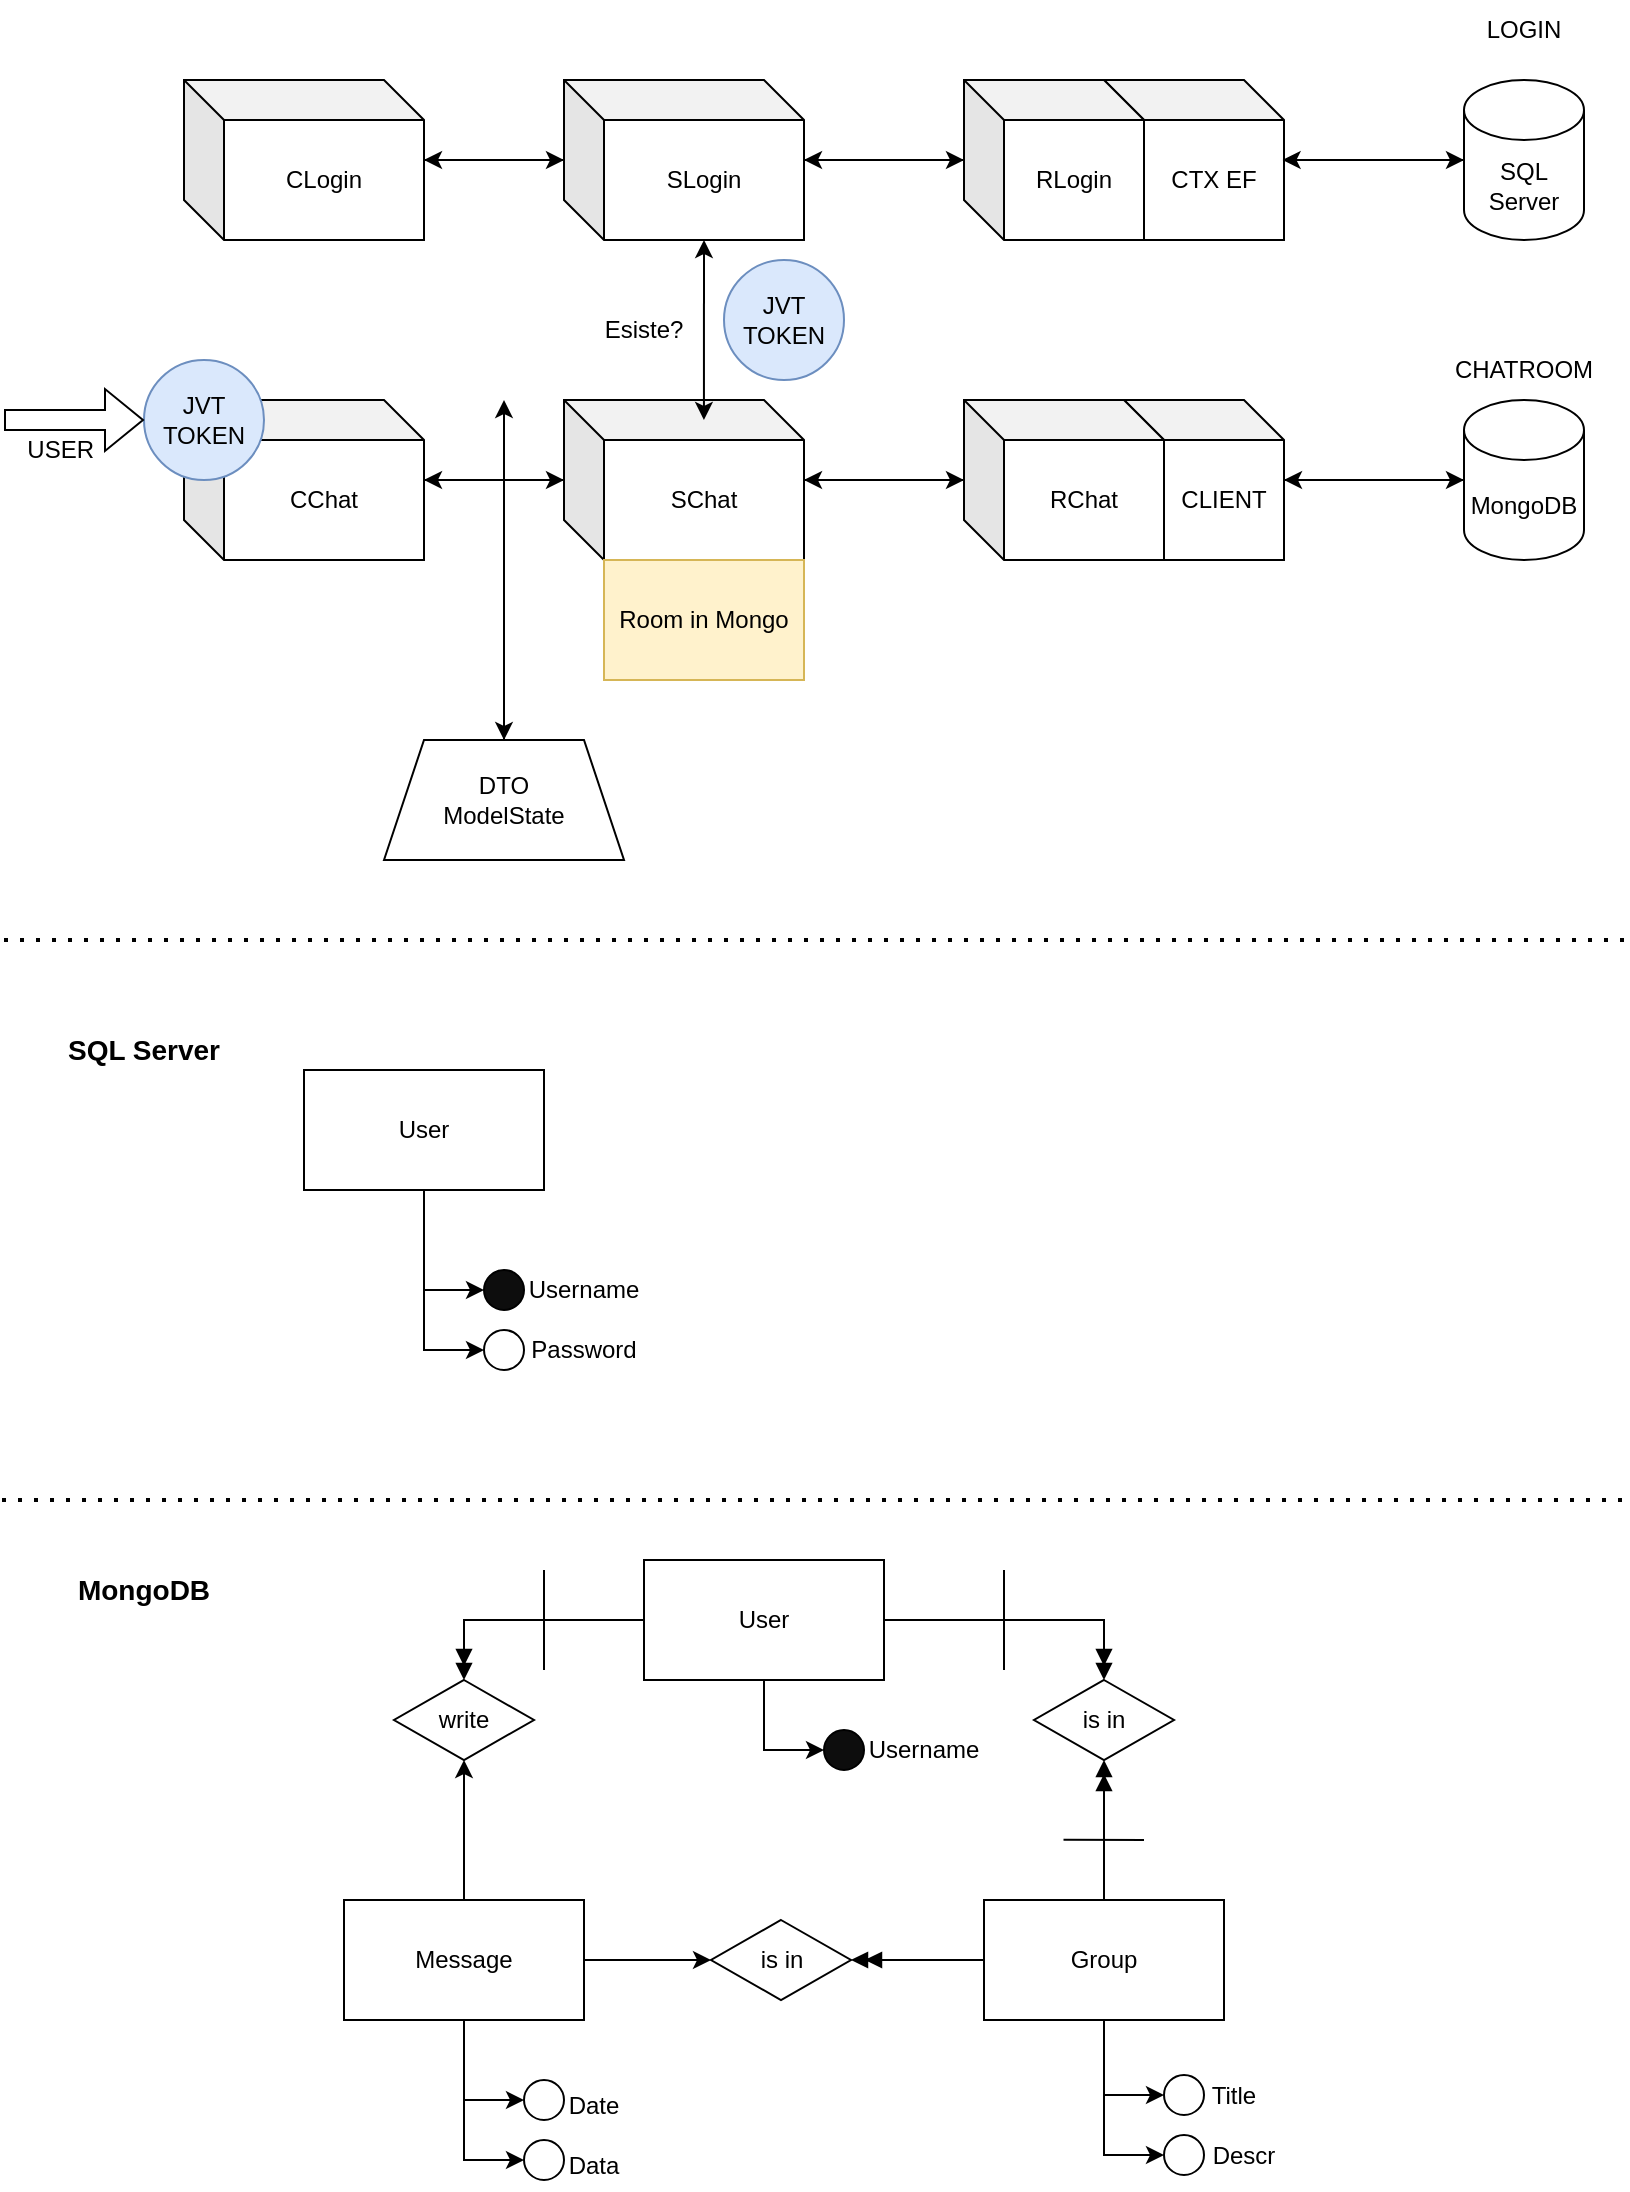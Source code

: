 <mxfile version="23.1.5" type="device">
  <diagram name="Pagina-1" id="ZVqXwxV6eX_yHdT_jrFr">
    <mxGraphModel dx="610" dy="376" grid="1" gridSize="10" guides="1" tooltips="1" connect="1" arrows="1" fold="1" page="1" pageScale="1" pageWidth="827" pageHeight="1169" math="0" shadow="0">
      <root>
        <mxCell id="0" />
        <mxCell id="1" parent="0" />
        <mxCell id="5oXmgEn8arqMIcCC4W9q-24" value="CLIENT" style="shape=cube;whiteSpace=wrap;html=1;boundedLbl=1;backgroundOutline=1;darkOpacity=0.05;darkOpacity2=0.1;" parent="1" vertex="1">
          <mxGeometry x="570" y="250" width="80" height="80" as="geometry" />
        </mxCell>
        <mxCell id="5oXmgEn8arqMIcCC4W9q-21" style="edgeStyle=orthogonalEdgeStyle;rounded=0;orthogonalLoop=1;jettySize=auto;html=1;" parent="1" source="5oXmgEn8arqMIcCC4W9q-19" target="5oXmgEn8arqMIcCC4W9q-5" edge="1">
          <mxGeometry relative="1" as="geometry" />
        </mxCell>
        <mxCell id="5oXmgEn8arqMIcCC4W9q-19" value="CTX EF" style="shape=cube;whiteSpace=wrap;html=1;boundedLbl=1;backgroundOutline=1;darkOpacity=0.05;darkOpacity2=0.1;" parent="1" vertex="1">
          <mxGeometry x="560" y="90" width="90" height="80" as="geometry" />
        </mxCell>
        <mxCell id="5oXmgEn8arqMIcCC4W9q-13" style="edgeStyle=orthogonalEdgeStyle;rounded=0;orthogonalLoop=1;jettySize=auto;html=1;" parent="1" source="5oXmgEn8arqMIcCC4W9q-1" target="5oXmgEn8arqMIcCC4W9q-2" edge="1">
          <mxGeometry relative="1" as="geometry" />
        </mxCell>
        <mxCell id="5oXmgEn8arqMIcCC4W9q-1" value="CLogin" style="shape=cube;whiteSpace=wrap;html=1;boundedLbl=1;backgroundOutline=1;darkOpacity=0.05;darkOpacity2=0.1;" parent="1" vertex="1">
          <mxGeometry x="100" y="90" width="120" height="80" as="geometry" />
        </mxCell>
        <mxCell id="5oXmgEn8arqMIcCC4W9q-11" style="edgeStyle=orthogonalEdgeStyle;rounded=0;orthogonalLoop=1;jettySize=auto;html=1;" parent="1" source="5oXmgEn8arqMIcCC4W9q-2" target="5oXmgEn8arqMIcCC4W9q-3" edge="1">
          <mxGeometry relative="1" as="geometry" />
        </mxCell>
        <mxCell id="5oXmgEn8arqMIcCC4W9q-2" value="SLogin" style="shape=cube;whiteSpace=wrap;html=1;boundedLbl=1;backgroundOutline=1;darkOpacity=0.05;darkOpacity2=0.1;" parent="1" vertex="1">
          <mxGeometry x="290" y="90" width="120" height="80" as="geometry" />
        </mxCell>
        <mxCell id="5oXmgEn8arqMIcCC4W9q-12" style="edgeStyle=orthogonalEdgeStyle;rounded=0;orthogonalLoop=1;jettySize=auto;html=1;" parent="1" source="5oXmgEn8arqMIcCC4W9q-3" target="5oXmgEn8arqMIcCC4W9q-2" edge="1">
          <mxGeometry relative="1" as="geometry" />
        </mxCell>
        <mxCell id="5oXmgEn8arqMIcCC4W9q-3" value="RLogin" style="shape=cube;whiteSpace=wrap;html=1;boundedLbl=1;backgroundOutline=1;darkOpacity=0.05;darkOpacity2=0.1;" parent="1" vertex="1">
          <mxGeometry x="490" y="90" width="90" height="80" as="geometry" />
        </mxCell>
        <mxCell id="5oXmgEn8arqMIcCC4W9q-15" style="edgeStyle=orthogonalEdgeStyle;rounded=0;orthogonalLoop=1;jettySize=auto;html=1;" parent="1" source="5oXmgEn8arqMIcCC4W9q-4" target="5oXmgEn8arqMIcCC4W9q-6" edge="1">
          <mxGeometry relative="1" as="geometry" />
        </mxCell>
        <mxCell id="5oXmgEn8arqMIcCC4W9q-4" value="CChat" style="shape=cube;whiteSpace=wrap;html=1;boundedLbl=1;backgroundOutline=1;darkOpacity=0.05;darkOpacity2=0.1;" parent="1" vertex="1">
          <mxGeometry x="100" y="250" width="120" height="80" as="geometry" />
        </mxCell>
        <mxCell id="5oXmgEn8arqMIcCC4W9q-5" value="SQL Server" style="shape=cylinder3;whiteSpace=wrap;html=1;boundedLbl=1;backgroundOutline=1;size=15;" parent="1" vertex="1">
          <mxGeometry x="740" y="90" width="60" height="80" as="geometry" />
        </mxCell>
        <mxCell id="5oXmgEn8arqMIcCC4W9q-16" style="edgeStyle=orthogonalEdgeStyle;rounded=0;orthogonalLoop=1;jettySize=auto;html=1;" parent="1" source="5oXmgEn8arqMIcCC4W9q-6" target="5oXmgEn8arqMIcCC4W9q-4" edge="1">
          <mxGeometry relative="1" as="geometry" />
        </mxCell>
        <mxCell id="5oXmgEn8arqMIcCC4W9q-22" style="edgeStyle=orthogonalEdgeStyle;rounded=0;orthogonalLoop=1;jettySize=auto;html=1;" parent="1" source="5oXmgEn8arqMIcCC4W9q-6" target="5oXmgEn8arqMIcCC4W9q-7" edge="1">
          <mxGeometry relative="1" as="geometry" />
        </mxCell>
        <mxCell id="5oXmgEn8arqMIcCC4W9q-6" value="SChat" style="shape=cube;whiteSpace=wrap;html=1;boundedLbl=1;backgroundOutline=1;darkOpacity=0.05;darkOpacity2=0.1;" parent="1" vertex="1">
          <mxGeometry x="290" y="250" width="120" height="80" as="geometry" />
        </mxCell>
        <mxCell id="5oXmgEn8arqMIcCC4W9q-23" style="edgeStyle=orthogonalEdgeStyle;rounded=0;orthogonalLoop=1;jettySize=auto;html=1;" parent="1" source="5oXmgEn8arqMIcCC4W9q-7" target="5oXmgEn8arqMIcCC4W9q-6" edge="1">
          <mxGeometry relative="1" as="geometry" />
        </mxCell>
        <mxCell id="5oXmgEn8arqMIcCC4W9q-7" value="RChat" style="shape=cube;whiteSpace=wrap;html=1;boundedLbl=1;backgroundOutline=1;darkOpacity=0.05;darkOpacity2=0.1;" parent="1" vertex="1">
          <mxGeometry x="490" y="250" width="100" height="80" as="geometry" />
        </mxCell>
        <mxCell id="5oXmgEn8arqMIcCC4W9q-27" style="edgeStyle=orthogonalEdgeStyle;rounded=0;orthogonalLoop=1;jettySize=auto;html=1;" parent="1" source="5oXmgEn8arqMIcCC4W9q-8" target="5oXmgEn8arqMIcCC4W9q-24" edge="1">
          <mxGeometry relative="1" as="geometry" />
        </mxCell>
        <mxCell id="5oXmgEn8arqMIcCC4W9q-8" value="MongoDB" style="shape=cylinder3;whiteSpace=wrap;html=1;boundedLbl=1;backgroundOutline=1;size=15;" parent="1" vertex="1">
          <mxGeometry x="740" y="250" width="60" height="80" as="geometry" />
        </mxCell>
        <mxCell id="5oXmgEn8arqMIcCC4W9q-14" style="edgeStyle=orthogonalEdgeStyle;rounded=0;orthogonalLoop=1;jettySize=auto;html=1;entryX=1;entryY=0.5;entryDx=0;entryDy=0;entryPerimeter=0;" parent="1" source="5oXmgEn8arqMIcCC4W9q-2" target="5oXmgEn8arqMIcCC4W9q-1" edge="1">
          <mxGeometry relative="1" as="geometry">
            <mxPoint x="240" y="160" as="targetPoint" />
          </mxGeometry>
        </mxCell>
        <mxCell id="5oXmgEn8arqMIcCC4W9q-20" value="" style="edgeStyle=orthogonalEdgeStyle;rounded=0;orthogonalLoop=1;jettySize=auto;html=1;entryX=0.992;entryY=0.5;entryDx=0;entryDy=0;entryPerimeter=0;" parent="1" source="5oXmgEn8arqMIcCC4W9q-5" target="5oXmgEn8arqMIcCC4W9q-19" edge="1">
          <mxGeometry relative="1" as="geometry">
            <mxPoint x="740" y="130" as="sourcePoint" />
            <mxPoint x="569" y="130" as="targetPoint" />
          </mxGeometry>
        </mxCell>
        <mxCell id="5oXmgEn8arqMIcCC4W9q-26" style="edgeStyle=orthogonalEdgeStyle;rounded=0;orthogonalLoop=1;jettySize=auto;html=1;entryX=0;entryY=0.5;entryDx=0;entryDy=0;entryPerimeter=0;" parent="1" source="5oXmgEn8arqMIcCC4W9q-24" target="5oXmgEn8arqMIcCC4W9q-8" edge="1">
          <mxGeometry relative="1" as="geometry" />
        </mxCell>
        <mxCell id="5oXmgEn8arqMIcCC4W9q-31" value="Room&amp;nbsp;&lt;span style=&quot;background-color: initial;&quot;&gt;in Mongo&lt;/span&gt;" style="rounded=0;whiteSpace=wrap;html=1;fillColor=#fff2cc;strokeColor=#d6b656;" parent="1" vertex="1">
          <mxGeometry x="310" y="330" width="100" height="60" as="geometry" />
        </mxCell>
        <mxCell id="5oXmgEn8arqMIcCC4W9q-32" value="JVT TOKEN" style="ellipse;whiteSpace=wrap;html=1;aspect=fixed;fillColor=#dae8fc;strokeColor=#6c8ebf;" parent="1" vertex="1">
          <mxGeometry x="80" y="230" width="60" height="60" as="geometry" />
        </mxCell>
        <mxCell id="5oXmgEn8arqMIcCC4W9q-33" value="JVT TOKEN" style="ellipse;whiteSpace=wrap;html=1;aspect=fixed;fillColor=#dae8fc;strokeColor=#6c8ebf;" parent="1" vertex="1">
          <mxGeometry x="370" y="180" width="60" height="60" as="geometry" />
        </mxCell>
        <mxCell id="5oXmgEn8arqMIcCC4W9q-34" value="" style="endArrow=classic;startArrow=classic;html=1;rounded=0;entryX=0;entryY=0;entryDx=70;entryDy=80;entryPerimeter=0;exitX=0.583;exitY=0.125;exitDx=0;exitDy=0;exitPerimeter=0;" parent="1" source="5oXmgEn8arqMIcCC4W9q-6" target="5oXmgEn8arqMIcCC4W9q-2" edge="1">
          <mxGeometry width="50" height="50" relative="1" as="geometry">
            <mxPoint x="390" y="310" as="sourcePoint" />
            <mxPoint x="440" y="260" as="targetPoint" />
          </mxGeometry>
        </mxCell>
        <mxCell id="5oXmgEn8arqMIcCC4W9q-35" value="Esiste?" style="text;html=1;align=center;verticalAlign=middle;whiteSpace=wrap;rounded=0;" parent="1" vertex="1">
          <mxGeometry x="300" y="200" width="60" height="30" as="geometry" />
        </mxCell>
        <mxCell id="5oXmgEn8arqMIcCC4W9q-36" value="" style="shape=flexArrow;endArrow=classic;html=1;rounded=0;" parent="1" edge="1">
          <mxGeometry width="50" height="50" relative="1" as="geometry">
            <mxPoint x="10" y="260" as="sourcePoint" />
            <mxPoint x="80" y="260" as="targetPoint" />
          </mxGeometry>
        </mxCell>
        <mxCell id="5oXmgEn8arqMIcCC4W9q-37" value="USER&amp;nbsp;" style="text;html=1;align=center;verticalAlign=middle;whiteSpace=wrap;rounded=0;" parent="1" vertex="1">
          <mxGeometry x="10" y="260" width="60" height="30" as="geometry" />
        </mxCell>
        <mxCell id="5oXmgEn8arqMIcCC4W9q-43" value="" style="endArrow=classic;html=1;rounded=0;" parent="1" edge="1">
          <mxGeometry width="50" height="50" relative="1" as="geometry">
            <mxPoint x="260" y="260" as="sourcePoint" />
            <mxPoint x="260" y="420" as="targetPoint" />
          </mxGeometry>
        </mxCell>
        <mxCell id="5oXmgEn8arqMIcCC4W9q-45" style="edgeStyle=orthogonalEdgeStyle;rounded=0;orthogonalLoop=1;jettySize=auto;html=1;" parent="1" source="5oXmgEn8arqMIcCC4W9q-44" edge="1">
          <mxGeometry relative="1" as="geometry">
            <mxPoint x="260" y="250" as="targetPoint" />
          </mxGeometry>
        </mxCell>
        <mxCell id="5oXmgEn8arqMIcCC4W9q-44" value="&lt;div&gt;DTO&lt;/div&gt;ModelState" style="shape=trapezoid;perimeter=trapezoidPerimeter;whiteSpace=wrap;html=1;fixedSize=1;" parent="1" vertex="1">
          <mxGeometry x="200" y="420" width="120" height="60" as="geometry" />
        </mxCell>
        <mxCell id="n5h0NhVKHvGRv18xM5rK-1" value="" style="endArrow=none;dashed=1;html=1;dashPattern=1 3;strokeWidth=2;rounded=0;" edge="1" parent="1">
          <mxGeometry width="50" height="50" relative="1" as="geometry">
            <mxPoint x="10" y="520" as="sourcePoint" />
            <mxPoint x="820" y="520" as="targetPoint" />
          </mxGeometry>
        </mxCell>
        <mxCell id="n5h0NhVKHvGRv18xM5rK-7" style="edgeStyle=orthogonalEdgeStyle;rounded=0;orthogonalLoop=1;jettySize=auto;html=1;entryX=0;entryY=0.5;entryDx=0;entryDy=0;" edge="1" parent="1" source="n5h0NhVKHvGRv18xM5rK-2" target="n5h0NhVKHvGRv18xM5rK-3">
          <mxGeometry relative="1" as="geometry" />
        </mxCell>
        <mxCell id="n5h0NhVKHvGRv18xM5rK-8" style="edgeStyle=orthogonalEdgeStyle;rounded=0;orthogonalLoop=1;jettySize=auto;html=1;entryX=0;entryY=0.5;entryDx=0;entryDy=0;" edge="1" parent="1" source="n5h0NhVKHvGRv18xM5rK-2" target="n5h0NhVKHvGRv18xM5rK-5">
          <mxGeometry relative="1" as="geometry" />
        </mxCell>
        <mxCell id="n5h0NhVKHvGRv18xM5rK-2" value="User" style="rounded=0;whiteSpace=wrap;html=1;" vertex="1" parent="1">
          <mxGeometry x="160" y="585" width="120" height="60" as="geometry" />
        </mxCell>
        <mxCell id="n5h0NhVKHvGRv18xM5rK-3" value="" style="ellipse;whiteSpace=wrap;html=1;aspect=fixed;fillColor=#0D0D0D;" vertex="1" parent="1">
          <mxGeometry x="250" y="685" width="20" height="20" as="geometry" />
        </mxCell>
        <mxCell id="n5h0NhVKHvGRv18xM5rK-4" value="Username" style="text;html=1;align=center;verticalAlign=middle;whiteSpace=wrap;rounded=0;" vertex="1" parent="1">
          <mxGeometry x="270" y="680" width="60" height="30" as="geometry" />
        </mxCell>
        <mxCell id="n5h0NhVKHvGRv18xM5rK-5" value="" style="ellipse;whiteSpace=wrap;html=1;aspect=fixed;" vertex="1" parent="1">
          <mxGeometry x="250" y="715" width="20" height="20" as="geometry" />
        </mxCell>
        <mxCell id="n5h0NhVKHvGRv18xM5rK-6" value="Password" style="text;html=1;align=center;verticalAlign=middle;whiteSpace=wrap;rounded=0;" vertex="1" parent="1">
          <mxGeometry x="270" y="710" width="60" height="30" as="geometry" />
        </mxCell>
        <mxCell id="n5h0NhVKHvGRv18xM5rK-11" value="&lt;font style=&quot;font-size: 14px;&quot;&gt;&lt;b&gt;SQL Server&lt;/b&gt;&lt;/font&gt;" style="text;html=1;align=center;verticalAlign=middle;whiteSpace=wrap;rounded=0;" vertex="1" parent="1">
          <mxGeometry x="40" y="560" width="80" height="30" as="geometry" />
        </mxCell>
        <mxCell id="n5h0NhVKHvGRv18xM5rK-14" value="&lt;font style=&quot;font-size: 14px;&quot;&gt;&lt;b&gt;MongoDB&lt;/b&gt;&lt;/font&gt;" style="text;html=1;align=center;verticalAlign=middle;whiteSpace=wrap;rounded=0;" vertex="1" parent="1">
          <mxGeometry x="40" y="830" width="80" height="30" as="geometry" />
        </mxCell>
        <mxCell id="n5h0NhVKHvGRv18xM5rK-15" value="" style="endArrow=none;dashed=1;html=1;dashPattern=1 3;strokeWidth=2;rounded=0;" edge="1" parent="1">
          <mxGeometry width="50" height="50" relative="1" as="geometry">
            <mxPoint x="9" y="800" as="sourcePoint" />
            <mxPoint x="819" y="800" as="targetPoint" />
          </mxGeometry>
        </mxCell>
        <mxCell id="n5h0NhVKHvGRv18xM5rK-25" style="edgeStyle=orthogonalEdgeStyle;rounded=0;orthogonalLoop=1;jettySize=auto;html=1;entryX=0;entryY=0.5;entryDx=0;entryDy=0;" edge="1" parent="1" source="n5h0NhVKHvGRv18xM5rK-17" target="n5h0NhVKHvGRv18xM5rK-20">
          <mxGeometry relative="1" as="geometry" />
        </mxCell>
        <mxCell id="n5h0NhVKHvGRv18xM5rK-26" style="edgeStyle=orthogonalEdgeStyle;rounded=0;orthogonalLoop=1;jettySize=auto;html=1;entryX=0;entryY=0.5;entryDx=0;entryDy=0;" edge="1" parent="1" source="n5h0NhVKHvGRv18xM5rK-17" target="n5h0NhVKHvGRv18xM5rK-23">
          <mxGeometry relative="1" as="geometry" />
        </mxCell>
        <mxCell id="n5h0NhVKHvGRv18xM5rK-30" style="edgeStyle=orthogonalEdgeStyle;rounded=0;orthogonalLoop=1;jettySize=auto;html=1;endArrow=classic;endFill=1;" edge="1" parent="1" source="n5h0NhVKHvGRv18xM5rK-17" target="n5h0NhVKHvGRv18xM5rK-31">
          <mxGeometry relative="1" as="geometry">
            <mxPoint x="350" y="1030" as="targetPoint" />
          </mxGeometry>
        </mxCell>
        <mxCell id="n5h0NhVKHvGRv18xM5rK-46" style="edgeStyle=orthogonalEdgeStyle;rounded=0;orthogonalLoop=1;jettySize=auto;html=1;entryX=0.5;entryY=1;entryDx=0;entryDy=0;" edge="1" parent="1" source="n5h0NhVKHvGRv18xM5rK-17" target="n5h0NhVKHvGRv18xM5rK-44">
          <mxGeometry relative="1" as="geometry" />
        </mxCell>
        <mxCell id="n5h0NhVKHvGRv18xM5rK-17" value="Message" style="rounded=0;whiteSpace=wrap;html=1;" vertex="1" parent="1">
          <mxGeometry x="180" y="1000" width="120" height="60" as="geometry" />
        </mxCell>
        <mxCell id="n5h0NhVKHvGRv18xM5rK-33" style="edgeStyle=orthogonalEdgeStyle;rounded=0;orthogonalLoop=1;jettySize=auto;html=1;entryX=1;entryY=0.5;entryDx=0;entryDy=0;endArrow=doubleBlock;endFill=1;" edge="1" parent="1" source="n5h0NhVKHvGRv18xM5rK-18" target="n5h0NhVKHvGRv18xM5rK-31">
          <mxGeometry relative="1" as="geometry" />
        </mxCell>
        <mxCell id="n5h0NhVKHvGRv18xM5rK-36" style="edgeStyle=orthogonalEdgeStyle;rounded=0;orthogonalLoop=1;jettySize=auto;html=1;entryX=0;entryY=0.5;entryDx=0;entryDy=0;" edge="1" parent="1" source="n5h0NhVKHvGRv18xM5rK-18" target="n5h0NhVKHvGRv18xM5rK-34">
          <mxGeometry relative="1" as="geometry" />
        </mxCell>
        <mxCell id="n5h0NhVKHvGRv18xM5rK-48" style="edgeStyle=orthogonalEdgeStyle;rounded=0;orthogonalLoop=1;jettySize=auto;html=1;entryX=0.5;entryY=1;entryDx=0;entryDy=0;endArrow=doubleBlock;endFill=1;" edge="1" parent="1" source="n5h0NhVKHvGRv18xM5rK-18" target="n5h0NhVKHvGRv18xM5rK-45">
          <mxGeometry relative="1" as="geometry" />
        </mxCell>
        <mxCell id="n5h0NhVKHvGRv18xM5rK-55" style="edgeStyle=orthogonalEdgeStyle;rounded=0;orthogonalLoop=1;jettySize=auto;html=1;entryX=0;entryY=0.5;entryDx=0;entryDy=0;" edge="1" parent="1" source="n5h0NhVKHvGRv18xM5rK-18" target="n5h0NhVKHvGRv18xM5rK-53">
          <mxGeometry relative="1" as="geometry" />
        </mxCell>
        <mxCell id="n5h0NhVKHvGRv18xM5rK-18" value="Group" style="rounded=0;whiteSpace=wrap;html=1;" vertex="1" parent="1">
          <mxGeometry x="500" y="1000" width="120" height="60" as="geometry" />
        </mxCell>
        <mxCell id="n5h0NhVKHvGRv18xM5rK-20" value="" style="ellipse;whiteSpace=wrap;html=1;aspect=fixed;" vertex="1" parent="1">
          <mxGeometry x="270" y="1090" width="20" height="20" as="geometry" />
        </mxCell>
        <mxCell id="n5h0NhVKHvGRv18xM5rK-22" value="Date" style="text;html=1;align=center;verticalAlign=middle;whiteSpace=wrap;rounded=0;" vertex="1" parent="1">
          <mxGeometry x="290" y="1090" width="30" height="25" as="geometry" />
        </mxCell>
        <mxCell id="n5h0NhVKHvGRv18xM5rK-23" value="" style="ellipse;whiteSpace=wrap;html=1;aspect=fixed;" vertex="1" parent="1">
          <mxGeometry x="270" y="1120" width="20" height="20" as="geometry" />
        </mxCell>
        <mxCell id="n5h0NhVKHvGRv18xM5rK-24" value="Data" style="text;html=1;align=center;verticalAlign=middle;whiteSpace=wrap;rounded=0;" vertex="1" parent="1">
          <mxGeometry x="290" y="1120" width="30" height="25" as="geometry" />
        </mxCell>
        <mxCell id="n5h0NhVKHvGRv18xM5rK-31" value="is in" style="rhombus;whiteSpace=wrap;html=1;" vertex="1" parent="1">
          <mxGeometry x="363.5" y="1010" width="70" height="40" as="geometry" />
        </mxCell>
        <mxCell id="n5h0NhVKHvGRv18xM5rK-34" value="" style="ellipse;whiteSpace=wrap;html=1;aspect=fixed;" vertex="1" parent="1">
          <mxGeometry x="590" y="1087.5" width="20" height="20" as="geometry" />
        </mxCell>
        <mxCell id="n5h0NhVKHvGRv18xM5rK-35" value="Title" style="text;html=1;align=center;verticalAlign=middle;whiteSpace=wrap;rounded=0;" vertex="1" parent="1">
          <mxGeometry x="610" y="1085" width="30" height="25" as="geometry" />
        </mxCell>
        <mxCell id="n5h0NhVKHvGRv18xM5rK-37" style="edgeStyle=orthogonalEdgeStyle;rounded=0;orthogonalLoop=1;jettySize=auto;html=1;entryX=0;entryY=0.5;entryDx=0;entryDy=0;" edge="1" parent="1" source="n5h0NhVKHvGRv18xM5rK-39" target="n5h0NhVKHvGRv18xM5rK-40">
          <mxGeometry relative="1" as="geometry" />
        </mxCell>
        <mxCell id="n5h0NhVKHvGRv18xM5rK-47" style="edgeStyle=orthogonalEdgeStyle;rounded=0;orthogonalLoop=1;jettySize=auto;html=1;entryX=0.5;entryY=0;entryDx=0;entryDy=0;endArrow=doubleBlock;endFill=1;" edge="1" parent="1" source="n5h0NhVKHvGRv18xM5rK-39" target="n5h0NhVKHvGRv18xM5rK-44">
          <mxGeometry relative="1" as="geometry" />
        </mxCell>
        <mxCell id="n5h0NhVKHvGRv18xM5rK-49" style="edgeStyle=orthogonalEdgeStyle;rounded=0;orthogonalLoop=1;jettySize=auto;html=1;entryX=0.5;entryY=0;entryDx=0;entryDy=0;endArrow=doubleBlock;endFill=1;" edge="1" parent="1" source="n5h0NhVKHvGRv18xM5rK-39" target="n5h0NhVKHvGRv18xM5rK-45">
          <mxGeometry relative="1" as="geometry" />
        </mxCell>
        <mxCell id="n5h0NhVKHvGRv18xM5rK-39" value="User" style="rounded=0;whiteSpace=wrap;html=1;" vertex="1" parent="1">
          <mxGeometry x="330" y="830" width="120" height="60" as="geometry" />
        </mxCell>
        <mxCell id="n5h0NhVKHvGRv18xM5rK-40" value="" style="ellipse;whiteSpace=wrap;html=1;aspect=fixed;fillColor=#0D0D0D;" vertex="1" parent="1">
          <mxGeometry x="420" y="915" width="20" height="20" as="geometry" />
        </mxCell>
        <mxCell id="n5h0NhVKHvGRv18xM5rK-41" value="Username" style="text;html=1;align=center;verticalAlign=middle;whiteSpace=wrap;rounded=0;" vertex="1" parent="1">
          <mxGeometry x="440" y="910" width="60" height="30" as="geometry" />
        </mxCell>
        <mxCell id="n5h0NhVKHvGRv18xM5rK-44" value="write" style="rhombus;whiteSpace=wrap;html=1;" vertex="1" parent="1">
          <mxGeometry x="205" y="890" width="70" height="40" as="geometry" />
        </mxCell>
        <mxCell id="n5h0NhVKHvGRv18xM5rK-45" value="is in" style="rhombus;whiteSpace=wrap;html=1;" vertex="1" parent="1">
          <mxGeometry x="525" y="890" width="70" height="40" as="geometry" />
        </mxCell>
        <mxCell id="n5h0NhVKHvGRv18xM5rK-50" value="" style="endArrow=none;html=1;rounded=0;" edge="1" parent="1">
          <mxGeometry width="50" height="50" relative="1" as="geometry">
            <mxPoint x="510" y="885" as="sourcePoint" />
            <mxPoint x="510" y="835" as="targetPoint" />
          </mxGeometry>
        </mxCell>
        <mxCell id="n5h0NhVKHvGRv18xM5rK-51" value="" style="endArrow=none;html=1;rounded=0;" edge="1" parent="1">
          <mxGeometry width="50" height="50" relative="1" as="geometry">
            <mxPoint x="280" y="885" as="sourcePoint" />
            <mxPoint x="280" y="835" as="targetPoint" />
          </mxGeometry>
        </mxCell>
        <mxCell id="n5h0NhVKHvGRv18xM5rK-52" value="" style="endArrow=none;html=1;rounded=0;" edge="1" parent="1">
          <mxGeometry width="50" height="50" relative="1" as="geometry">
            <mxPoint x="580" y="970" as="sourcePoint" />
            <mxPoint x="539.75" y="969.84" as="targetPoint" />
          </mxGeometry>
        </mxCell>
        <mxCell id="n5h0NhVKHvGRv18xM5rK-53" value="" style="ellipse;whiteSpace=wrap;html=1;aspect=fixed;" vertex="1" parent="1">
          <mxGeometry x="590" y="1117.5" width="20" height="20" as="geometry" />
        </mxCell>
        <mxCell id="n5h0NhVKHvGRv18xM5rK-54" value="Descr" style="text;html=1;align=center;verticalAlign=middle;whiteSpace=wrap;rounded=0;" vertex="1" parent="1">
          <mxGeometry x="610" y="1115" width="40" height="25" as="geometry" />
        </mxCell>
        <mxCell id="n5h0NhVKHvGRv18xM5rK-56" value="LOGIN" style="text;html=1;align=center;verticalAlign=middle;whiteSpace=wrap;rounded=0;" vertex="1" parent="1">
          <mxGeometry x="740" y="50" width="60" height="30" as="geometry" />
        </mxCell>
        <mxCell id="n5h0NhVKHvGRv18xM5rK-57" value="CHATROOM" style="text;html=1;align=center;verticalAlign=middle;whiteSpace=wrap;rounded=0;" vertex="1" parent="1">
          <mxGeometry x="730" y="220" width="80" height="30" as="geometry" />
        </mxCell>
      </root>
    </mxGraphModel>
  </diagram>
</mxfile>
